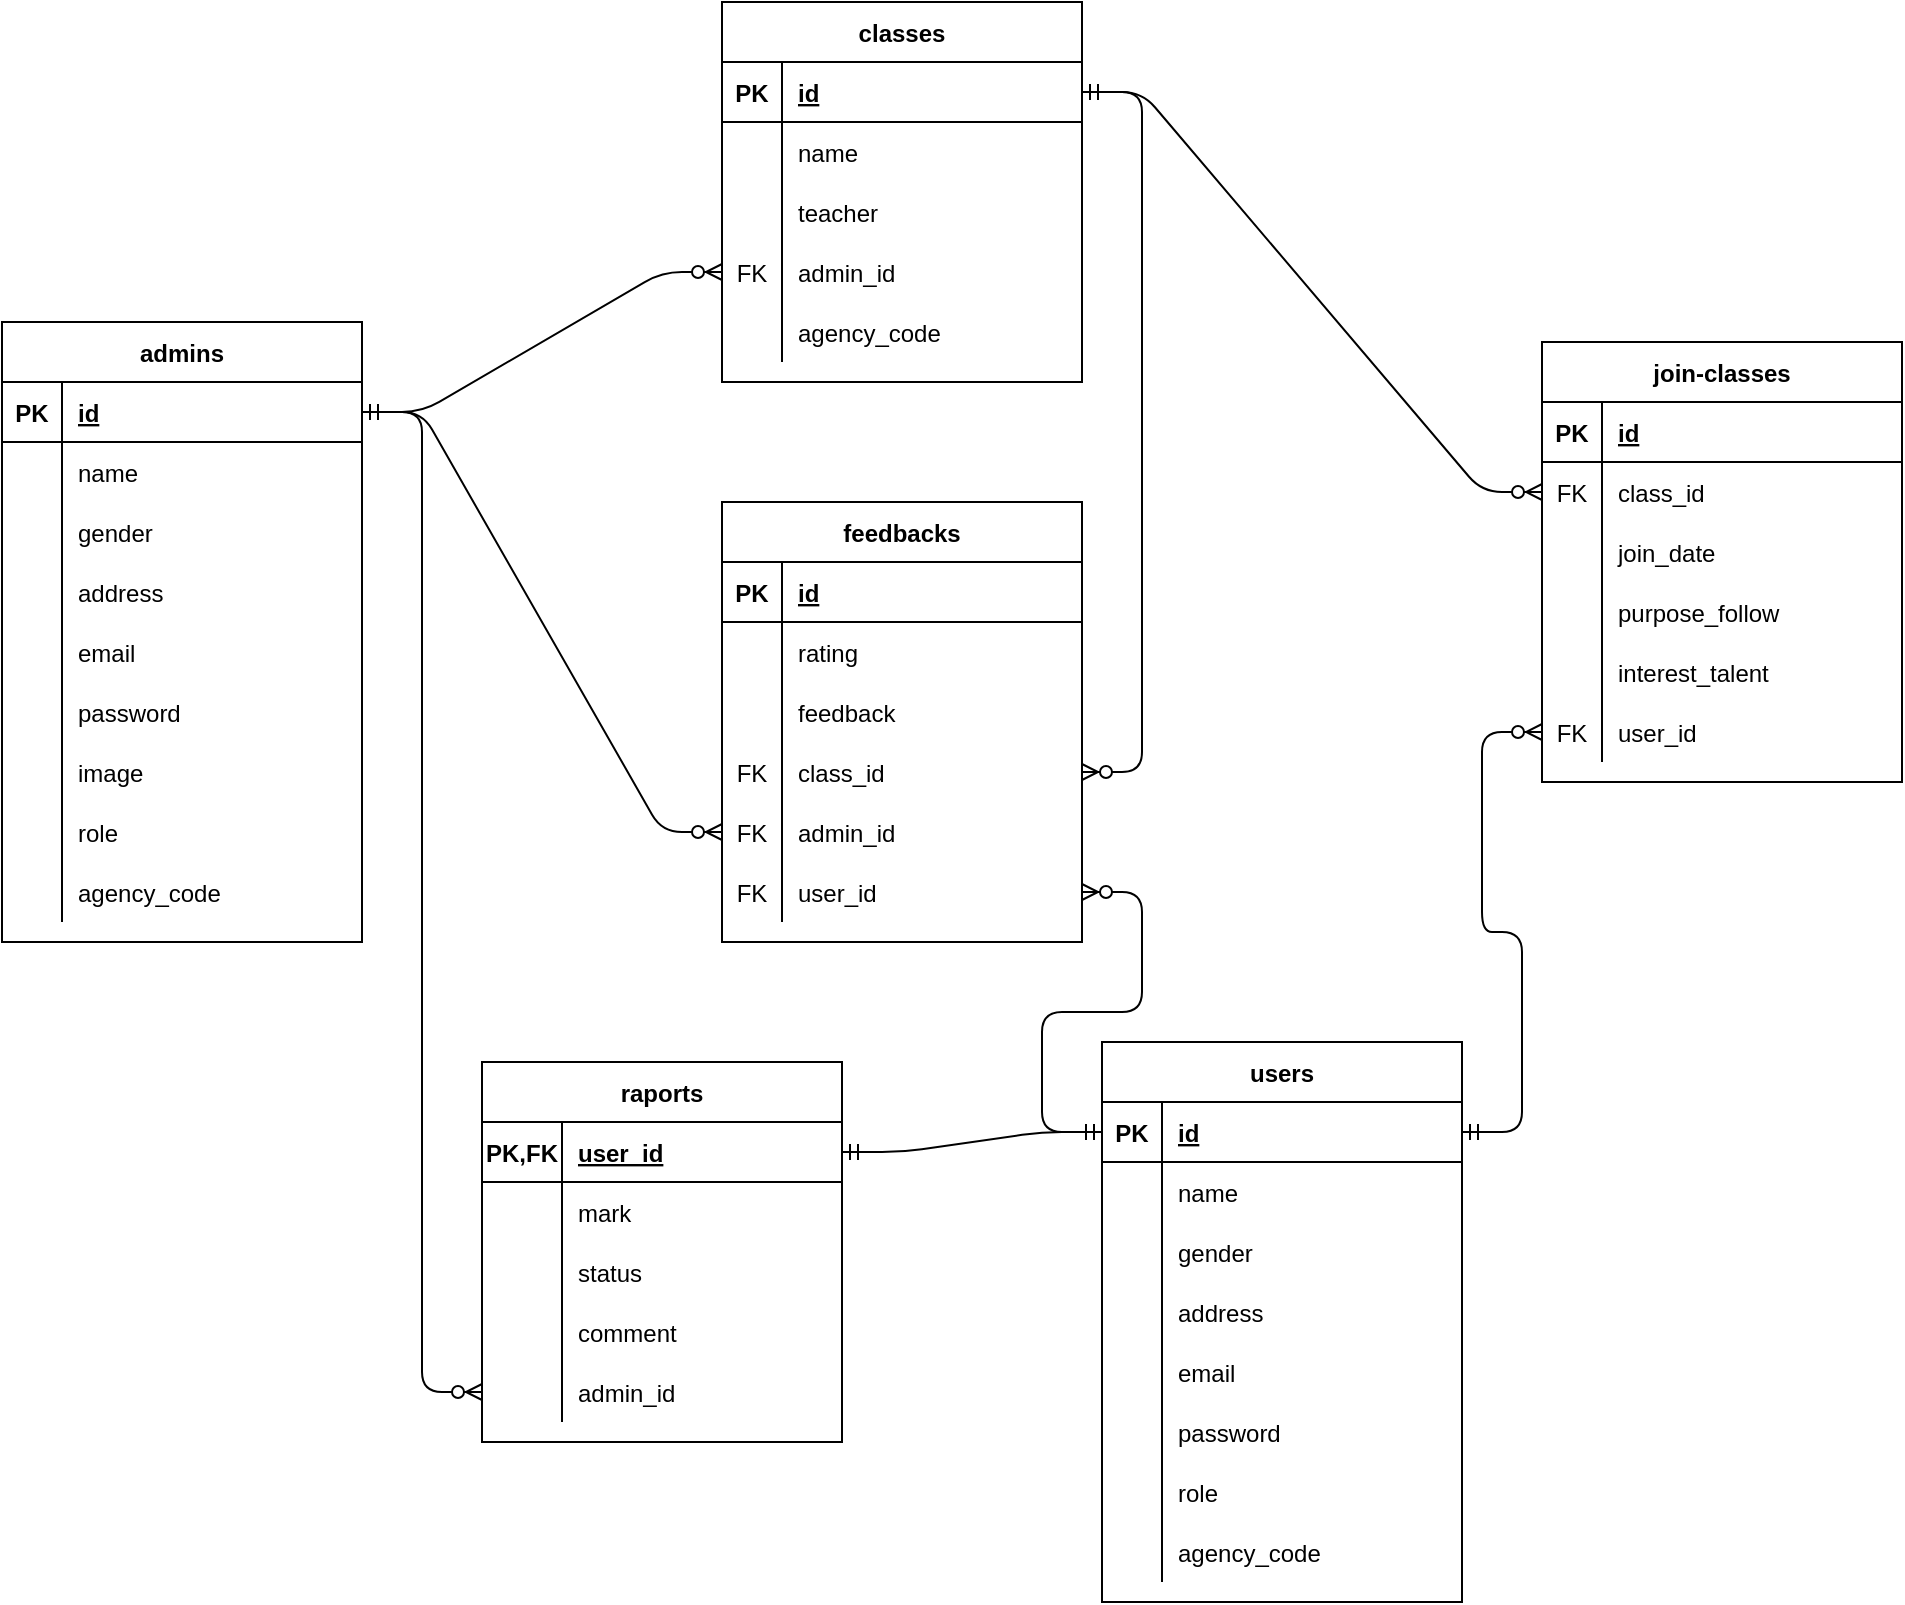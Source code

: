 <mxfile version="13.9.9" type="device"><diagram id="YCKtdyjT55ptOcAQetoK" name="Page-1"><mxGraphModel dx="852" dy="494" grid="1" gridSize="10" guides="1" tooltips="1" connect="1" arrows="1" fold="1" page="1" pageScale="1" pageWidth="850" pageHeight="1100" math="0" shadow="0"><root><mxCell id="0"/><mxCell id="1" parent="0"/><mxCell id="JQgLNo0O2egYEEqC5YmI-1" value="admins" style="shape=table;startSize=30;container=1;collapsible=1;childLayout=tableLayout;fixedRows=1;rowLines=0;fontStyle=1;align=center;resizeLast=1;" parent="1" vertex="1"><mxGeometry y="380" width="180" height="310" as="geometry"/></mxCell><mxCell id="JQgLNo0O2egYEEqC5YmI-2" value="" style="shape=partialRectangle;collapsible=0;dropTarget=0;pointerEvents=0;fillColor=none;top=0;left=0;bottom=1;right=0;points=[[0,0.5],[1,0.5]];portConstraint=eastwest;" parent="JQgLNo0O2egYEEqC5YmI-1" vertex="1"><mxGeometry y="30" width="180" height="30" as="geometry"/></mxCell><mxCell id="JQgLNo0O2egYEEqC5YmI-3" value="PK" style="shape=partialRectangle;connectable=0;fillColor=none;top=0;left=0;bottom=0;right=0;fontStyle=1;overflow=hidden;" parent="JQgLNo0O2egYEEqC5YmI-2" vertex="1"><mxGeometry width="30" height="30" as="geometry"/></mxCell><mxCell id="JQgLNo0O2egYEEqC5YmI-4" value="id" style="shape=partialRectangle;connectable=0;fillColor=none;top=0;left=0;bottom=0;right=0;align=left;spacingLeft=6;fontStyle=5;overflow=hidden;" parent="JQgLNo0O2egYEEqC5YmI-2" vertex="1"><mxGeometry x="30" width="150" height="30" as="geometry"/></mxCell><mxCell id="JQgLNo0O2egYEEqC5YmI-5" value="" style="shape=partialRectangle;collapsible=0;dropTarget=0;pointerEvents=0;fillColor=none;top=0;left=0;bottom=0;right=0;points=[[0,0.5],[1,0.5]];portConstraint=eastwest;" parent="JQgLNo0O2egYEEqC5YmI-1" vertex="1"><mxGeometry y="60" width="180" height="30" as="geometry"/></mxCell><mxCell id="JQgLNo0O2egYEEqC5YmI-6" value="" style="shape=partialRectangle;connectable=0;fillColor=none;top=0;left=0;bottom=0;right=0;editable=1;overflow=hidden;" parent="JQgLNo0O2egYEEqC5YmI-5" vertex="1"><mxGeometry width="30" height="30" as="geometry"/></mxCell><mxCell id="JQgLNo0O2egYEEqC5YmI-7" value="name" style="shape=partialRectangle;connectable=0;fillColor=none;top=0;left=0;bottom=0;right=0;align=left;spacingLeft=6;overflow=hidden;" parent="JQgLNo0O2egYEEqC5YmI-5" vertex="1"><mxGeometry x="30" width="150" height="30" as="geometry"/></mxCell><mxCell id="JQgLNo0O2egYEEqC5YmI-8" value="" style="shape=partialRectangle;collapsible=0;dropTarget=0;pointerEvents=0;fillColor=none;top=0;left=0;bottom=0;right=0;points=[[0,0.5],[1,0.5]];portConstraint=eastwest;" parent="JQgLNo0O2egYEEqC5YmI-1" vertex="1"><mxGeometry y="90" width="180" height="30" as="geometry"/></mxCell><mxCell id="JQgLNo0O2egYEEqC5YmI-9" value="" style="shape=partialRectangle;connectable=0;fillColor=none;top=0;left=0;bottom=0;right=0;editable=1;overflow=hidden;" parent="JQgLNo0O2egYEEqC5YmI-8" vertex="1"><mxGeometry width="30" height="30" as="geometry"/></mxCell><mxCell id="JQgLNo0O2egYEEqC5YmI-10" value="gender" style="shape=partialRectangle;connectable=0;fillColor=none;top=0;left=0;bottom=0;right=0;align=left;spacingLeft=6;overflow=hidden;" parent="JQgLNo0O2egYEEqC5YmI-8" vertex="1"><mxGeometry x="30" width="150" height="30" as="geometry"/></mxCell><mxCell id="JQgLNo0O2egYEEqC5YmI-11" value="" style="shape=partialRectangle;collapsible=0;dropTarget=0;pointerEvents=0;fillColor=none;top=0;left=0;bottom=0;right=0;points=[[0,0.5],[1,0.5]];portConstraint=eastwest;" parent="JQgLNo0O2egYEEqC5YmI-1" vertex="1"><mxGeometry y="120" width="180" height="30" as="geometry"/></mxCell><mxCell id="JQgLNo0O2egYEEqC5YmI-12" value="" style="shape=partialRectangle;connectable=0;fillColor=none;top=0;left=0;bottom=0;right=0;editable=1;overflow=hidden;" parent="JQgLNo0O2egYEEqC5YmI-11" vertex="1"><mxGeometry width="30" height="30" as="geometry"/></mxCell><mxCell id="JQgLNo0O2egYEEqC5YmI-13" value="address" style="shape=partialRectangle;connectable=0;fillColor=none;top=0;left=0;bottom=0;right=0;align=left;spacingLeft=6;overflow=hidden;" parent="JQgLNo0O2egYEEqC5YmI-11" vertex="1"><mxGeometry x="30" width="150" height="30" as="geometry"/></mxCell><mxCell id="9ilT0KixOIVyZv2IvaNN-1" style="shape=partialRectangle;collapsible=0;dropTarget=0;pointerEvents=0;fillColor=none;top=0;left=0;bottom=0;right=0;points=[[0,0.5],[1,0.5]];portConstraint=eastwest;" parent="JQgLNo0O2egYEEqC5YmI-1" vertex="1"><mxGeometry y="150" width="180" height="30" as="geometry"/></mxCell><mxCell id="9ilT0KixOIVyZv2IvaNN-2" style="shape=partialRectangle;connectable=0;fillColor=none;top=0;left=0;bottom=0;right=0;editable=1;overflow=hidden;" parent="9ilT0KixOIVyZv2IvaNN-1" vertex="1"><mxGeometry width="30" height="30" as="geometry"/></mxCell><mxCell id="9ilT0KixOIVyZv2IvaNN-3" value="email" style="shape=partialRectangle;connectable=0;fillColor=none;top=0;left=0;bottom=0;right=0;align=left;spacingLeft=6;overflow=hidden;" parent="9ilT0KixOIVyZv2IvaNN-1" vertex="1"><mxGeometry x="30" width="150" height="30" as="geometry"/></mxCell><mxCell id="9ilT0KixOIVyZv2IvaNN-26" style="shape=partialRectangle;collapsible=0;dropTarget=0;pointerEvents=0;fillColor=none;top=0;left=0;bottom=0;right=0;points=[[0,0.5],[1,0.5]];portConstraint=eastwest;" parent="JQgLNo0O2egYEEqC5YmI-1" vertex="1"><mxGeometry y="180" width="180" height="30" as="geometry"/></mxCell><mxCell id="9ilT0KixOIVyZv2IvaNN-27" style="shape=partialRectangle;connectable=0;fillColor=none;top=0;left=0;bottom=0;right=0;editable=1;overflow=hidden;" parent="9ilT0KixOIVyZv2IvaNN-26" vertex="1"><mxGeometry width="30" height="30" as="geometry"/></mxCell><mxCell id="9ilT0KixOIVyZv2IvaNN-28" value="password" style="shape=partialRectangle;connectable=0;fillColor=none;top=0;left=0;bottom=0;right=0;align=left;spacingLeft=6;overflow=hidden;" parent="9ilT0KixOIVyZv2IvaNN-26" vertex="1"><mxGeometry x="30" width="150" height="30" as="geometry"/></mxCell><mxCell id="9ilT0KixOIVyZv2IvaNN-29" style="shape=partialRectangle;collapsible=0;dropTarget=0;pointerEvents=0;fillColor=none;top=0;left=0;bottom=0;right=0;points=[[0,0.5],[1,0.5]];portConstraint=eastwest;" parent="JQgLNo0O2egYEEqC5YmI-1" vertex="1"><mxGeometry y="210" width="180" height="30" as="geometry"/></mxCell><mxCell id="9ilT0KixOIVyZv2IvaNN-30" style="shape=partialRectangle;connectable=0;fillColor=none;top=0;left=0;bottom=0;right=0;editable=1;overflow=hidden;" parent="9ilT0KixOIVyZv2IvaNN-29" vertex="1"><mxGeometry width="30" height="30" as="geometry"/></mxCell><mxCell id="9ilT0KixOIVyZv2IvaNN-31" value="image" style="shape=partialRectangle;connectable=0;fillColor=none;top=0;left=0;bottom=0;right=0;align=left;spacingLeft=6;overflow=hidden;" parent="9ilT0KixOIVyZv2IvaNN-29" vertex="1"><mxGeometry x="30" width="150" height="30" as="geometry"/></mxCell><mxCell id="9ilT0KixOIVyZv2IvaNN-32" style="shape=partialRectangle;collapsible=0;dropTarget=0;pointerEvents=0;fillColor=none;top=0;left=0;bottom=0;right=0;points=[[0,0.5],[1,0.5]];portConstraint=eastwest;" parent="JQgLNo0O2egYEEqC5YmI-1" vertex="1"><mxGeometry y="240" width="180" height="30" as="geometry"/></mxCell><mxCell id="9ilT0KixOIVyZv2IvaNN-33" style="shape=partialRectangle;connectable=0;fillColor=none;top=0;left=0;bottom=0;right=0;editable=1;overflow=hidden;" parent="9ilT0KixOIVyZv2IvaNN-32" vertex="1"><mxGeometry width="30" height="30" as="geometry"/></mxCell><mxCell id="9ilT0KixOIVyZv2IvaNN-34" value="role" style="shape=partialRectangle;connectable=0;fillColor=none;top=0;left=0;bottom=0;right=0;align=left;spacingLeft=6;overflow=hidden;" parent="9ilT0KixOIVyZv2IvaNN-32" vertex="1"><mxGeometry x="30" width="150" height="30" as="geometry"/></mxCell><mxCell id="P46JFUcnWV-5_Dgv6ty_-1" style="shape=partialRectangle;collapsible=0;dropTarget=0;pointerEvents=0;fillColor=none;top=0;left=0;bottom=0;right=0;points=[[0,0.5],[1,0.5]];portConstraint=eastwest;" vertex="1" parent="JQgLNo0O2egYEEqC5YmI-1"><mxGeometry y="270" width="180" height="30" as="geometry"/></mxCell><mxCell id="P46JFUcnWV-5_Dgv6ty_-2" style="shape=partialRectangle;connectable=0;fillColor=none;top=0;left=0;bottom=0;right=0;editable=1;overflow=hidden;" vertex="1" parent="P46JFUcnWV-5_Dgv6ty_-1"><mxGeometry width="30" height="30" as="geometry"/></mxCell><mxCell id="P46JFUcnWV-5_Dgv6ty_-3" value="agency_code" style="shape=partialRectangle;connectable=0;fillColor=none;top=0;left=0;bottom=0;right=0;align=left;spacingLeft=6;overflow=hidden;" vertex="1" parent="P46JFUcnWV-5_Dgv6ty_-1"><mxGeometry x="30" width="150" height="30" as="geometry"/></mxCell><mxCell id="9ilT0KixOIVyZv2IvaNN-4" value="users" style="shape=table;startSize=30;container=1;collapsible=1;childLayout=tableLayout;fixedRows=1;rowLines=0;fontStyle=1;align=center;resizeLast=1;" parent="1" vertex="1"><mxGeometry x="550" y="740" width="180" height="280" as="geometry"/></mxCell><mxCell id="9ilT0KixOIVyZv2IvaNN-5" value="" style="shape=partialRectangle;collapsible=0;dropTarget=0;pointerEvents=0;fillColor=none;top=0;left=0;bottom=1;right=0;points=[[0,0.5],[1,0.5]];portConstraint=eastwest;" parent="9ilT0KixOIVyZv2IvaNN-4" vertex="1"><mxGeometry y="30" width="180" height="30" as="geometry"/></mxCell><mxCell id="9ilT0KixOIVyZv2IvaNN-6" value="PK" style="shape=partialRectangle;connectable=0;fillColor=none;top=0;left=0;bottom=0;right=0;fontStyle=1;overflow=hidden;" parent="9ilT0KixOIVyZv2IvaNN-5" vertex="1"><mxGeometry width="30" height="30" as="geometry"/></mxCell><mxCell id="9ilT0KixOIVyZv2IvaNN-7" value="id" style="shape=partialRectangle;connectable=0;fillColor=none;top=0;left=0;bottom=0;right=0;align=left;spacingLeft=6;fontStyle=5;overflow=hidden;" parent="9ilT0KixOIVyZv2IvaNN-5" vertex="1"><mxGeometry x="30" width="150" height="30" as="geometry"/></mxCell><mxCell id="9ilT0KixOIVyZv2IvaNN-8" value="" style="shape=partialRectangle;collapsible=0;dropTarget=0;pointerEvents=0;fillColor=none;top=0;left=0;bottom=0;right=0;points=[[0,0.5],[1,0.5]];portConstraint=eastwest;" parent="9ilT0KixOIVyZv2IvaNN-4" vertex="1"><mxGeometry y="60" width="180" height="30" as="geometry"/></mxCell><mxCell id="9ilT0KixOIVyZv2IvaNN-9" value="" style="shape=partialRectangle;connectable=0;fillColor=none;top=0;left=0;bottom=0;right=0;editable=1;overflow=hidden;" parent="9ilT0KixOIVyZv2IvaNN-8" vertex="1"><mxGeometry width="30" height="30" as="geometry"/></mxCell><mxCell id="9ilT0KixOIVyZv2IvaNN-10" value="name" style="shape=partialRectangle;connectable=0;fillColor=none;top=0;left=0;bottom=0;right=0;align=left;spacingLeft=6;overflow=hidden;" parent="9ilT0KixOIVyZv2IvaNN-8" vertex="1"><mxGeometry x="30" width="150" height="30" as="geometry"/></mxCell><mxCell id="9ilT0KixOIVyZv2IvaNN-23" style="shape=partialRectangle;collapsible=0;dropTarget=0;pointerEvents=0;fillColor=none;top=0;left=0;bottom=0;right=0;points=[[0,0.5],[1,0.5]];portConstraint=eastwest;" parent="9ilT0KixOIVyZv2IvaNN-4" vertex="1"><mxGeometry y="90" width="180" height="30" as="geometry"/></mxCell><mxCell id="9ilT0KixOIVyZv2IvaNN-24" style="shape=partialRectangle;connectable=0;fillColor=none;top=0;left=0;bottom=0;right=0;editable=1;overflow=hidden;" parent="9ilT0KixOIVyZv2IvaNN-23" vertex="1"><mxGeometry width="30" height="30" as="geometry"/></mxCell><mxCell id="9ilT0KixOIVyZv2IvaNN-25" value="gender" style="shape=partialRectangle;connectable=0;fillColor=none;top=0;left=0;bottom=0;right=0;align=left;spacingLeft=6;overflow=hidden;" parent="9ilT0KixOIVyZv2IvaNN-23" vertex="1"><mxGeometry x="30" width="150" height="30" as="geometry"/></mxCell><mxCell id="9ilT0KixOIVyZv2IvaNN-17" style="shape=partialRectangle;collapsible=0;dropTarget=0;pointerEvents=0;fillColor=none;top=0;left=0;bottom=0;right=0;points=[[0,0.5],[1,0.5]];portConstraint=eastwest;" parent="9ilT0KixOIVyZv2IvaNN-4" vertex="1"><mxGeometry y="120" width="180" height="30" as="geometry"/></mxCell><mxCell id="9ilT0KixOIVyZv2IvaNN-18" style="shape=partialRectangle;connectable=0;fillColor=none;top=0;left=0;bottom=0;right=0;editable=1;overflow=hidden;" parent="9ilT0KixOIVyZv2IvaNN-17" vertex="1"><mxGeometry width="30" height="30" as="geometry"/></mxCell><mxCell id="9ilT0KixOIVyZv2IvaNN-19" value="address" style="shape=partialRectangle;connectable=0;fillColor=none;top=0;left=0;bottom=0;right=0;align=left;spacingLeft=6;overflow=hidden;" parent="9ilT0KixOIVyZv2IvaNN-17" vertex="1"><mxGeometry x="30" width="150" height="30" as="geometry"/></mxCell><mxCell id="9ilT0KixOIVyZv2IvaNN-11" value="" style="shape=partialRectangle;collapsible=0;dropTarget=0;pointerEvents=0;fillColor=none;top=0;left=0;bottom=0;right=0;points=[[0,0.5],[1,0.5]];portConstraint=eastwest;" parent="9ilT0KixOIVyZv2IvaNN-4" vertex="1"><mxGeometry y="150" width="180" height="30" as="geometry"/></mxCell><mxCell id="9ilT0KixOIVyZv2IvaNN-12" value="" style="shape=partialRectangle;connectable=0;fillColor=none;top=0;left=0;bottom=0;right=0;editable=1;overflow=hidden;" parent="9ilT0KixOIVyZv2IvaNN-11" vertex="1"><mxGeometry width="30" height="30" as="geometry"/></mxCell><mxCell id="9ilT0KixOIVyZv2IvaNN-13" value="email" style="shape=partialRectangle;connectable=0;fillColor=none;top=0;left=0;bottom=0;right=0;align=left;spacingLeft=6;overflow=hidden;" parent="9ilT0KixOIVyZv2IvaNN-11" vertex="1"><mxGeometry x="30" width="150" height="30" as="geometry"/></mxCell><mxCell id="9ilT0KixOIVyZv2IvaNN-14" value="" style="shape=partialRectangle;collapsible=0;dropTarget=0;pointerEvents=0;fillColor=none;top=0;left=0;bottom=0;right=0;points=[[0,0.5],[1,0.5]];portConstraint=eastwest;" parent="9ilT0KixOIVyZv2IvaNN-4" vertex="1"><mxGeometry y="180" width="180" height="30" as="geometry"/></mxCell><mxCell id="9ilT0KixOIVyZv2IvaNN-15" value="" style="shape=partialRectangle;connectable=0;fillColor=none;top=0;left=0;bottom=0;right=0;editable=1;overflow=hidden;" parent="9ilT0KixOIVyZv2IvaNN-14" vertex="1"><mxGeometry width="30" height="30" as="geometry"/></mxCell><mxCell id="9ilT0KixOIVyZv2IvaNN-16" value="password" style="shape=partialRectangle;connectable=0;fillColor=none;top=0;left=0;bottom=0;right=0;align=left;spacingLeft=6;overflow=hidden;" parent="9ilT0KixOIVyZv2IvaNN-14" vertex="1"><mxGeometry x="30" width="150" height="30" as="geometry"/></mxCell><mxCell id="9ilT0KixOIVyZv2IvaNN-20" style="shape=partialRectangle;collapsible=0;dropTarget=0;pointerEvents=0;fillColor=none;top=0;left=0;bottom=0;right=0;points=[[0,0.5],[1,0.5]];portConstraint=eastwest;" parent="9ilT0KixOIVyZv2IvaNN-4" vertex="1"><mxGeometry y="210" width="180" height="30" as="geometry"/></mxCell><mxCell id="9ilT0KixOIVyZv2IvaNN-21" style="shape=partialRectangle;connectable=0;fillColor=none;top=0;left=0;bottom=0;right=0;editable=1;overflow=hidden;" parent="9ilT0KixOIVyZv2IvaNN-20" vertex="1"><mxGeometry width="30" height="30" as="geometry"/></mxCell><mxCell id="9ilT0KixOIVyZv2IvaNN-22" value="role" style="shape=partialRectangle;connectable=0;fillColor=none;top=0;left=0;bottom=0;right=0;align=left;spacingLeft=6;overflow=hidden;" parent="9ilT0KixOIVyZv2IvaNN-20" vertex="1"><mxGeometry x="30" width="150" height="30" as="geometry"/></mxCell><mxCell id="P46JFUcnWV-5_Dgv6ty_-4" style="shape=partialRectangle;collapsible=0;dropTarget=0;pointerEvents=0;fillColor=none;top=0;left=0;bottom=0;right=0;points=[[0,0.5],[1,0.5]];portConstraint=eastwest;" vertex="1" parent="9ilT0KixOIVyZv2IvaNN-4"><mxGeometry y="240" width="180" height="30" as="geometry"/></mxCell><mxCell id="P46JFUcnWV-5_Dgv6ty_-5" style="shape=partialRectangle;connectable=0;fillColor=none;top=0;left=0;bottom=0;right=0;editable=1;overflow=hidden;" vertex="1" parent="P46JFUcnWV-5_Dgv6ty_-4"><mxGeometry width="30" height="30" as="geometry"/></mxCell><mxCell id="P46JFUcnWV-5_Dgv6ty_-6" value="agency_code" style="shape=partialRectangle;connectable=0;fillColor=none;top=0;left=0;bottom=0;right=0;align=left;spacingLeft=6;overflow=hidden;" vertex="1" parent="P46JFUcnWV-5_Dgv6ty_-4"><mxGeometry x="30" width="150" height="30" as="geometry"/></mxCell><mxCell id="9ilT0KixOIVyZv2IvaNN-35" value="classes" style="shape=table;startSize=30;container=1;collapsible=1;childLayout=tableLayout;fixedRows=1;rowLines=0;fontStyle=1;align=center;resizeLast=1;" parent="1" vertex="1"><mxGeometry x="360" y="220" width="180" height="190" as="geometry"/></mxCell><mxCell id="9ilT0KixOIVyZv2IvaNN-36" value="" style="shape=partialRectangle;collapsible=0;dropTarget=0;pointerEvents=0;fillColor=none;top=0;left=0;bottom=1;right=0;points=[[0,0.5],[1,0.5]];portConstraint=eastwest;" parent="9ilT0KixOIVyZv2IvaNN-35" vertex="1"><mxGeometry y="30" width="180" height="30" as="geometry"/></mxCell><mxCell id="9ilT0KixOIVyZv2IvaNN-37" value="PK" style="shape=partialRectangle;connectable=0;fillColor=none;top=0;left=0;bottom=0;right=0;fontStyle=1;overflow=hidden;" parent="9ilT0KixOIVyZv2IvaNN-36" vertex="1"><mxGeometry width="30" height="30" as="geometry"/></mxCell><mxCell id="9ilT0KixOIVyZv2IvaNN-38" value="id" style="shape=partialRectangle;connectable=0;fillColor=none;top=0;left=0;bottom=0;right=0;align=left;spacingLeft=6;fontStyle=5;overflow=hidden;" parent="9ilT0KixOIVyZv2IvaNN-36" vertex="1"><mxGeometry x="30" width="150" height="30" as="geometry"/></mxCell><mxCell id="9ilT0KixOIVyZv2IvaNN-39" value="" style="shape=partialRectangle;collapsible=0;dropTarget=0;pointerEvents=0;fillColor=none;top=0;left=0;bottom=0;right=0;points=[[0,0.5],[1,0.5]];portConstraint=eastwest;" parent="9ilT0KixOIVyZv2IvaNN-35" vertex="1"><mxGeometry y="60" width="180" height="30" as="geometry"/></mxCell><mxCell id="9ilT0KixOIVyZv2IvaNN-40" value="" style="shape=partialRectangle;connectable=0;fillColor=none;top=0;left=0;bottom=0;right=0;editable=1;overflow=hidden;" parent="9ilT0KixOIVyZv2IvaNN-39" vertex="1"><mxGeometry width="30" height="30" as="geometry"/></mxCell><mxCell id="9ilT0KixOIVyZv2IvaNN-41" value="name" style="shape=partialRectangle;connectable=0;fillColor=none;top=0;left=0;bottom=0;right=0;align=left;spacingLeft=6;overflow=hidden;" parent="9ilT0KixOIVyZv2IvaNN-39" vertex="1"><mxGeometry x="30" width="150" height="30" as="geometry"/></mxCell><mxCell id="9ilT0KixOIVyZv2IvaNN-42" value="" style="shape=partialRectangle;collapsible=0;dropTarget=0;pointerEvents=0;fillColor=none;top=0;left=0;bottom=0;right=0;points=[[0,0.5],[1,0.5]];portConstraint=eastwest;" parent="9ilT0KixOIVyZv2IvaNN-35" vertex="1"><mxGeometry y="90" width="180" height="30" as="geometry"/></mxCell><mxCell id="9ilT0KixOIVyZv2IvaNN-43" value="" style="shape=partialRectangle;connectable=0;fillColor=none;top=0;left=0;bottom=0;right=0;editable=1;overflow=hidden;" parent="9ilT0KixOIVyZv2IvaNN-42" vertex="1"><mxGeometry width="30" height="30" as="geometry"/></mxCell><mxCell id="9ilT0KixOIVyZv2IvaNN-44" value="teacher" style="shape=partialRectangle;connectable=0;fillColor=none;top=0;left=0;bottom=0;right=0;align=left;spacingLeft=6;overflow=hidden;" parent="9ilT0KixOIVyZv2IvaNN-42" vertex="1"><mxGeometry x="30" width="150" height="30" as="geometry"/></mxCell><mxCell id="9ilT0KixOIVyZv2IvaNN-45" value="" style="shape=partialRectangle;collapsible=0;dropTarget=0;pointerEvents=0;fillColor=none;top=0;left=0;bottom=0;right=0;points=[[0,0.5],[1,0.5]];portConstraint=eastwest;" parent="9ilT0KixOIVyZv2IvaNN-35" vertex="1"><mxGeometry y="120" width="180" height="30" as="geometry"/></mxCell><mxCell id="9ilT0KixOIVyZv2IvaNN-46" value="FK" style="shape=partialRectangle;connectable=0;fillColor=none;top=0;left=0;bottom=0;right=0;editable=1;overflow=hidden;" parent="9ilT0KixOIVyZv2IvaNN-45" vertex="1"><mxGeometry width="30" height="30" as="geometry"/></mxCell><mxCell id="9ilT0KixOIVyZv2IvaNN-47" value="admin_id" style="shape=partialRectangle;connectable=0;fillColor=none;top=0;left=0;bottom=0;right=0;align=left;spacingLeft=6;overflow=hidden;" parent="9ilT0KixOIVyZv2IvaNN-45" vertex="1"><mxGeometry x="30" width="150" height="30" as="geometry"/></mxCell><mxCell id="P46JFUcnWV-5_Dgv6ty_-7" style="shape=partialRectangle;collapsible=0;dropTarget=0;pointerEvents=0;fillColor=none;top=0;left=0;bottom=0;right=0;points=[[0,0.5],[1,0.5]];portConstraint=eastwest;" vertex="1" parent="9ilT0KixOIVyZv2IvaNN-35"><mxGeometry y="150" width="180" height="30" as="geometry"/></mxCell><mxCell id="P46JFUcnWV-5_Dgv6ty_-8" style="shape=partialRectangle;connectable=0;fillColor=none;top=0;left=0;bottom=0;right=0;editable=1;overflow=hidden;" vertex="1" parent="P46JFUcnWV-5_Dgv6ty_-7"><mxGeometry width="30" height="30" as="geometry"/></mxCell><mxCell id="P46JFUcnWV-5_Dgv6ty_-9" value="agency_code" style="shape=partialRectangle;connectable=0;fillColor=none;top=0;left=0;bottom=0;right=0;align=left;spacingLeft=6;overflow=hidden;" vertex="1" parent="P46JFUcnWV-5_Dgv6ty_-7"><mxGeometry x="30" width="150" height="30" as="geometry"/></mxCell><mxCell id="9ilT0KixOIVyZv2IvaNN-54" value="" style="edgeStyle=entityRelationEdgeStyle;fontSize=12;html=1;endArrow=ERzeroToMany;startArrow=ERmandOne;exitX=1;exitY=0.5;exitDx=0;exitDy=0;entryX=0;entryY=0.5;entryDx=0;entryDy=0;" parent="1" source="JQgLNo0O2egYEEqC5YmI-2" target="9ilT0KixOIVyZv2IvaNN-45" edge="1"><mxGeometry width="100" height="100" relative="1" as="geometry"><mxPoint x="370" y="650" as="sourcePoint"/><mxPoint x="470" y="550" as="targetPoint"/></mxGeometry></mxCell><mxCell id="9ilT0KixOIVyZv2IvaNN-56" value="join-classes" style="shape=table;startSize=30;container=1;collapsible=1;childLayout=tableLayout;fixedRows=1;rowLines=0;fontStyle=1;align=center;resizeLast=1;" parent="1" vertex="1"><mxGeometry x="770" y="390" width="180" height="220" as="geometry"/></mxCell><mxCell id="9ilT0KixOIVyZv2IvaNN-57" value="" style="shape=partialRectangle;collapsible=0;dropTarget=0;pointerEvents=0;fillColor=none;top=0;left=0;bottom=1;right=0;points=[[0,0.5],[1,0.5]];portConstraint=eastwest;" parent="9ilT0KixOIVyZv2IvaNN-56" vertex="1"><mxGeometry y="30" width="180" height="30" as="geometry"/></mxCell><mxCell id="9ilT0KixOIVyZv2IvaNN-58" value="PK" style="shape=partialRectangle;connectable=0;fillColor=none;top=0;left=0;bottom=0;right=0;fontStyle=1;overflow=hidden;" parent="9ilT0KixOIVyZv2IvaNN-57" vertex="1"><mxGeometry width="30" height="30" as="geometry"/></mxCell><mxCell id="9ilT0KixOIVyZv2IvaNN-59" value="id" style="shape=partialRectangle;connectable=0;fillColor=none;top=0;left=0;bottom=0;right=0;align=left;spacingLeft=6;fontStyle=5;overflow=hidden;" parent="9ilT0KixOIVyZv2IvaNN-57" vertex="1"><mxGeometry x="30" width="150" height="30" as="geometry"/></mxCell><mxCell id="9ilT0KixOIVyZv2IvaNN-60" value="" style="shape=partialRectangle;collapsible=0;dropTarget=0;pointerEvents=0;fillColor=none;top=0;left=0;bottom=0;right=0;points=[[0,0.5],[1,0.5]];portConstraint=eastwest;" parent="9ilT0KixOIVyZv2IvaNN-56" vertex="1"><mxGeometry y="60" width="180" height="30" as="geometry"/></mxCell><mxCell id="9ilT0KixOIVyZv2IvaNN-61" value="FK" style="shape=partialRectangle;connectable=0;fillColor=none;top=0;left=0;bottom=0;right=0;editable=1;overflow=hidden;" parent="9ilT0KixOIVyZv2IvaNN-60" vertex="1"><mxGeometry width="30" height="30" as="geometry"/></mxCell><mxCell id="9ilT0KixOIVyZv2IvaNN-62" value="class_id" style="shape=partialRectangle;connectable=0;fillColor=none;top=0;left=0;bottom=0;right=0;align=left;spacingLeft=6;overflow=hidden;" parent="9ilT0KixOIVyZv2IvaNN-60" vertex="1"><mxGeometry x="30" width="150" height="30" as="geometry"/></mxCell><mxCell id="9ilT0KixOIVyZv2IvaNN-63" value="" style="shape=partialRectangle;collapsible=0;dropTarget=0;pointerEvents=0;fillColor=none;top=0;left=0;bottom=0;right=0;points=[[0,0.5],[1,0.5]];portConstraint=eastwest;" parent="9ilT0KixOIVyZv2IvaNN-56" vertex="1"><mxGeometry y="90" width="180" height="30" as="geometry"/></mxCell><mxCell id="9ilT0KixOIVyZv2IvaNN-64" value="" style="shape=partialRectangle;connectable=0;fillColor=none;top=0;left=0;bottom=0;right=0;editable=1;overflow=hidden;" parent="9ilT0KixOIVyZv2IvaNN-63" vertex="1"><mxGeometry width="30" height="30" as="geometry"/></mxCell><mxCell id="9ilT0KixOIVyZv2IvaNN-65" value="join_date" style="shape=partialRectangle;connectable=0;fillColor=none;top=0;left=0;bottom=0;right=0;align=left;spacingLeft=6;overflow=hidden;" parent="9ilT0KixOIVyZv2IvaNN-63" vertex="1"><mxGeometry x="30" width="150" height="30" as="geometry"/></mxCell><mxCell id="9ilT0KixOIVyZv2IvaNN-66" value="" style="shape=partialRectangle;collapsible=0;dropTarget=0;pointerEvents=0;fillColor=none;top=0;left=0;bottom=0;right=0;points=[[0,0.5],[1,0.5]];portConstraint=eastwest;" parent="9ilT0KixOIVyZv2IvaNN-56" vertex="1"><mxGeometry y="120" width="180" height="30" as="geometry"/></mxCell><mxCell id="9ilT0KixOIVyZv2IvaNN-67" value="" style="shape=partialRectangle;connectable=0;fillColor=none;top=0;left=0;bottom=0;right=0;editable=1;overflow=hidden;" parent="9ilT0KixOIVyZv2IvaNN-66" vertex="1"><mxGeometry width="30" height="30" as="geometry"/></mxCell><mxCell id="9ilT0KixOIVyZv2IvaNN-68" value="purpose_follow" style="shape=partialRectangle;connectable=0;fillColor=none;top=0;left=0;bottom=0;right=0;align=left;spacingLeft=6;overflow=hidden;" parent="9ilT0KixOIVyZv2IvaNN-66" vertex="1"><mxGeometry x="30" width="150" height="30" as="geometry"/></mxCell><mxCell id="9ilT0KixOIVyZv2IvaNN-69" style="shape=partialRectangle;collapsible=0;dropTarget=0;pointerEvents=0;fillColor=none;top=0;left=0;bottom=0;right=0;points=[[0,0.5],[1,0.5]];portConstraint=eastwest;" parent="9ilT0KixOIVyZv2IvaNN-56" vertex="1"><mxGeometry y="150" width="180" height="30" as="geometry"/></mxCell><mxCell id="9ilT0KixOIVyZv2IvaNN-70" style="shape=partialRectangle;connectable=0;fillColor=none;top=0;left=0;bottom=0;right=0;editable=1;overflow=hidden;" parent="9ilT0KixOIVyZv2IvaNN-69" vertex="1"><mxGeometry width="30" height="30" as="geometry"/></mxCell><mxCell id="9ilT0KixOIVyZv2IvaNN-71" value="interest_talent" style="shape=partialRectangle;connectable=0;fillColor=none;top=0;left=0;bottom=0;right=0;align=left;spacingLeft=6;overflow=hidden;" parent="9ilT0KixOIVyZv2IvaNN-69" vertex="1"><mxGeometry x="30" width="150" height="30" as="geometry"/></mxCell><mxCell id="9ilT0KixOIVyZv2IvaNN-72" style="shape=partialRectangle;collapsible=0;dropTarget=0;pointerEvents=0;fillColor=none;top=0;left=0;bottom=0;right=0;points=[[0,0.5],[1,0.5]];portConstraint=eastwest;" parent="9ilT0KixOIVyZv2IvaNN-56" vertex="1"><mxGeometry y="180" width="180" height="30" as="geometry"/></mxCell><mxCell id="9ilT0KixOIVyZv2IvaNN-73" value="FK" style="shape=partialRectangle;connectable=0;fillColor=none;top=0;left=0;bottom=0;right=0;editable=1;overflow=hidden;" parent="9ilT0KixOIVyZv2IvaNN-72" vertex="1"><mxGeometry width="30" height="30" as="geometry"/></mxCell><mxCell id="9ilT0KixOIVyZv2IvaNN-74" value="user_id" style="shape=partialRectangle;connectable=0;fillColor=none;top=0;left=0;bottom=0;right=0;align=left;spacingLeft=6;overflow=hidden;" parent="9ilT0KixOIVyZv2IvaNN-72" vertex="1"><mxGeometry x="30" width="150" height="30" as="geometry"/></mxCell><mxCell id="9ilT0KixOIVyZv2IvaNN-75" value="" style="edgeStyle=entityRelationEdgeStyle;fontSize=12;html=1;endArrow=ERzeroToMany;startArrow=ERmandOne;exitX=1;exitY=0.5;exitDx=0;exitDy=0;entryX=0;entryY=0.5;entryDx=0;entryDy=0;" parent="1" source="9ilT0KixOIVyZv2IvaNN-36" target="9ilT0KixOIVyZv2IvaNN-60" edge="1"><mxGeometry width="100" height="100" relative="1" as="geometry"><mxPoint x="420" y="510" as="sourcePoint"/><mxPoint x="520" y="410" as="targetPoint"/></mxGeometry></mxCell><mxCell id="9ilT0KixOIVyZv2IvaNN-76" value="" style="edgeStyle=entityRelationEdgeStyle;fontSize=12;html=1;endArrow=ERzeroToMany;startArrow=ERmandOne;exitX=1;exitY=0.5;exitDx=0;exitDy=0;entryX=0;entryY=0.5;entryDx=0;entryDy=0;" parent="1" source="9ilT0KixOIVyZv2IvaNN-5" target="9ilT0KixOIVyZv2IvaNN-72" edge="1"><mxGeometry width="100" height="100" relative="1" as="geometry"><mxPoint x="420" y="580" as="sourcePoint"/><mxPoint x="520" y="480" as="targetPoint"/></mxGeometry></mxCell><mxCell id="9ilT0KixOIVyZv2IvaNN-77" value="raports" style="shape=table;startSize=30;container=1;collapsible=1;childLayout=tableLayout;fixedRows=1;rowLines=0;fontStyle=1;align=center;resizeLast=1;" parent="1" vertex="1"><mxGeometry x="240" y="750" width="180" height="190" as="geometry"/></mxCell><mxCell id="9ilT0KixOIVyZv2IvaNN-78" value="" style="shape=partialRectangle;collapsible=0;dropTarget=0;pointerEvents=0;fillColor=none;top=0;left=0;bottom=1;right=0;points=[[0,0.5],[1,0.5]];portConstraint=eastwest;" parent="9ilT0KixOIVyZv2IvaNN-77" vertex="1"><mxGeometry y="30" width="180" height="30" as="geometry"/></mxCell><mxCell id="9ilT0KixOIVyZv2IvaNN-79" value="PK,FK" style="shape=partialRectangle;connectable=0;fillColor=none;top=0;left=0;bottom=0;right=0;fontStyle=1;overflow=hidden;" parent="9ilT0KixOIVyZv2IvaNN-78" vertex="1"><mxGeometry width="40" height="30" as="geometry"/></mxCell><mxCell id="9ilT0KixOIVyZv2IvaNN-80" value="user_id" style="shape=partialRectangle;connectable=0;fillColor=none;top=0;left=0;bottom=0;right=0;align=left;spacingLeft=6;fontStyle=5;overflow=hidden;" parent="9ilT0KixOIVyZv2IvaNN-78" vertex="1"><mxGeometry x="40" width="140" height="30" as="geometry"/></mxCell><mxCell id="9ilT0KixOIVyZv2IvaNN-81" value="" style="shape=partialRectangle;collapsible=0;dropTarget=0;pointerEvents=0;fillColor=none;top=0;left=0;bottom=0;right=0;points=[[0,0.5],[1,0.5]];portConstraint=eastwest;" parent="9ilT0KixOIVyZv2IvaNN-77" vertex="1"><mxGeometry y="60" width="180" height="30" as="geometry"/></mxCell><mxCell id="9ilT0KixOIVyZv2IvaNN-82" value="" style="shape=partialRectangle;connectable=0;fillColor=none;top=0;left=0;bottom=0;right=0;editable=1;overflow=hidden;" parent="9ilT0KixOIVyZv2IvaNN-81" vertex="1"><mxGeometry width="40" height="30" as="geometry"/></mxCell><mxCell id="9ilT0KixOIVyZv2IvaNN-83" value="mark" style="shape=partialRectangle;connectable=0;fillColor=none;top=0;left=0;bottom=0;right=0;align=left;spacingLeft=6;overflow=hidden;" parent="9ilT0KixOIVyZv2IvaNN-81" vertex="1"><mxGeometry x="40" width="140" height="30" as="geometry"/></mxCell><mxCell id="9ilT0KixOIVyZv2IvaNN-84" value="" style="shape=partialRectangle;collapsible=0;dropTarget=0;pointerEvents=0;fillColor=none;top=0;left=0;bottom=0;right=0;points=[[0,0.5],[1,0.5]];portConstraint=eastwest;" parent="9ilT0KixOIVyZv2IvaNN-77" vertex="1"><mxGeometry y="90" width="180" height="30" as="geometry"/></mxCell><mxCell id="9ilT0KixOIVyZv2IvaNN-85" value="" style="shape=partialRectangle;connectable=0;fillColor=none;top=0;left=0;bottom=0;right=0;editable=1;overflow=hidden;" parent="9ilT0KixOIVyZv2IvaNN-84" vertex="1"><mxGeometry width="40" height="30" as="geometry"/></mxCell><mxCell id="9ilT0KixOIVyZv2IvaNN-86" value="status" style="shape=partialRectangle;connectable=0;fillColor=none;top=0;left=0;bottom=0;right=0;align=left;spacingLeft=6;overflow=hidden;" parent="9ilT0KixOIVyZv2IvaNN-84" vertex="1"><mxGeometry x="40" width="140" height="30" as="geometry"/></mxCell><mxCell id="9ilT0KixOIVyZv2IvaNN-90" style="shape=partialRectangle;collapsible=0;dropTarget=0;pointerEvents=0;fillColor=none;top=0;left=0;bottom=0;right=0;points=[[0,0.5],[1,0.5]];portConstraint=eastwest;" parent="9ilT0KixOIVyZv2IvaNN-77" vertex="1"><mxGeometry y="120" width="180" height="30" as="geometry"/></mxCell><mxCell id="9ilT0KixOIVyZv2IvaNN-91" style="shape=partialRectangle;connectable=0;fillColor=none;top=0;left=0;bottom=0;right=0;editable=1;overflow=hidden;" parent="9ilT0KixOIVyZv2IvaNN-90" vertex="1"><mxGeometry width="40" height="30" as="geometry"/></mxCell><mxCell id="9ilT0KixOIVyZv2IvaNN-92" value="comment" style="shape=partialRectangle;connectable=0;fillColor=none;top=0;left=0;bottom=0;right=0;align=left;spacingLeft=6;overflow=hidden;" parent="9ilT0KixOIVyZv2IvaNN-90" vertex="1"><mxGeometry x="40" width="140" height="30" as="geometry"/></mxCell><mxCell id="9ilT0KixOIVyZv2IvaNN-87" value="" style="shape=partialRectangle;collapsible=0;dropTarget=0;pointerEvents=0;fillColor=none;top=0;left=0;bottom=0;right=0;points=[[0,0.5],[1,0.5]];portConstraint=eastwest;" parent="9ilT0KixOIVyZv2IvaNN-77" vertex="1"><mxGeometry y="150" width="180" height="30" as="geometry"/></mxCell><mxCell id="9ilT0KixOIVyZv2IvaNN-88" value="" style="shape=partialRectangle;connectable=0;fillColor=none;top=0;left=0;bottom=0;right=0;editable=1;overflow=hidden;" parent="9ilT0KixOIVyZv2IvaNN-87" vertex="1"><mxGeometry width="40" height="30" as="geometry"/></mxCell><mxCell id="9ilT0KixOIVyZv2IvaNN-89" value="admin_id" style="shape=partialRectangle;connectable=0;fillColor=none;top=0;left=0;bottom=0;right=0;align=left;spacingLeft=6;overflow=hidden;" parent="9ilT0KixOIVyZv2IvaNN-87" vertex="1"><mxGeometry x="40" width="140" height="30" as="geometry"/></mxCell><mxCell id="9ilT0KixOIVyZv2IvaNN-93" value="" style="edgeStyle=entityRelationEdgeStyle;fontSize=12;html=1;endArrow=ERzeroToMany;startArrow=ERmandOne;exitX=1;exitY=0.5;exitDx=0;exitDy=0;entryX=0;entryY=0.5;entryDx=0;entryDy=0;" parent="1" source="JQgLNo0O2egYEEqC5YmI-2" target="9ilT0KixOIVyZv2IvaNN-87" edge="1"><mxGeometry width="100" height="100" relative="1" as="geometry"><mxPoint x="380" y="660" as="sourcePoint"/><mxPoint x="480" y="560" as="targetPoint"/></mxGeometry></mxCell><mxCell id="9ilT0KixOIVyZv2IvaNN-94" value="" style="edgeStyle=entityRelationEdgeStyle;fontSize=12;html=1;endArrow=ERmandOne;startArrow=ERmandOne;exitX=1;exitY=0.5;exitDx=0;exitDy=0;" parent="1" source="9ilT0KixOIVyZv2IvaNN-78" target="9ilT0KixOIVyZv2IvaNN-5" edge="1"><mxGeometry width="100" height="100" relative="1" as="geometry"><mxPoint x="380" y="660" as="sourcePoint"/><mxPoint x="480" y="560" as="targetPoint"/></mxGeometry></mxCell><mxCell id="9ilT0KixOIVyZv2IvaNN-95" value="feedbacks" style="shape=table;startSize=30;container=1;collapsible=1;childLayout=tableLayout;fixedRows=1;rowLines=0;fontStyle=1;align=center;resizeLast=1;" parent="1" vertex="1"><mxGeometry x="360" y="470" width="180" height="220" as="geometry"/></mxCell><mxCell id="9ilT0KixOIVyZv2IvaNN-96" value="" style="shape=partialRectangle;collapsible=0;dropTarget=0;pointerEvents=0;fillColor=none;top=0;left=0;bottom=1;right=0;points=[[0,0.5],[1,0.5]];portConstraint=eastwest;" parent="9ilT0KixOIVyZv2IvaNN-95" vertex="1"><mxGeometry y="30" width="180" height="30" as="geometry"/></mxCell><mxCell id="9ilT0KixOIVyZv2IvaNN-97" value="PK" style="shape=partialRectangle;connectable=0;fillColor=none;top=0;left=0;bottom=0;right=0;fontStyle=1;overflow=hidden;" parent="9ilT0KixOIVyZv2IvaNN-96" vertex="1"><mxGeometry width="30" height="30" as="geometry"/></mxCell><mxCell id="9ilT0KixOIVyZv2IvaNN-98" value="id" style="shape=partialRectangle;connectable=0;fillColor=none;top=0;left=0;bottom=0;right=0;align=left;spacingLeft=6;fontStyle=5;overflow=hidden;" parent="9ilT0KixOIVyZv2IvaNN-96" vertex="1"><mxGeometry x="30" width="150" height="30" as="geometry"/></mxCell><mxCell id="9ilT0KixOIVyZv2IvaNN-99" value="" style="shape=partialRectangle;collapsible=0;dropTarget=0;pointerEvents=0;fillColor=none;top=0;left=0;bottom=0;right=0;points=[[0,0.5],[1,0.5]];portConstraint=eastwest;" parent="9ilT0KixOIVyZv2IvaNN-95" vertex="1"><mxGeometry y="60" width="180" height="30" as="geometry"/></mxCell><mxCell id="9ilT0KixOIVyZv2IvaNN-100" value="" style="shape=partialRectangle;connectable=0;fillColor=none;top=0;left=0;bottom=0;right=0;editable=1;overflow=hidden;" parent="9ilT0KixOIVyZv2IvaNN-99" vertex="1"><mxGeometry width="30" height="30" as="geometry"/></mxCell><mxCell id="9ilT0KixOIVyZv2IvaNN-101" value="rating" style="shape=partialRectangle;connectable=0;fillColor=none;top=0;left=0;bottom=0;right=0;align=left;spacingLeft=6;overflow=hidden;" parent="9ilT0KixOIVyZv2IvaNN-99" vertex="1"><mxGeometry x="30" width="150" height="30" as="geometry"/></mxCell><mxCell id="9ilT0KixOIVyZv2IvaNN-102" value="" style="shape=partialRectangle;collapsible=0;dropTarget=0;pointerEvents=0;fillColor=none;top=0;left=0;bottom=0;right=0;points=[[0,0.5],[1,0.5]];portConstraint=eastwest;" parent="9ilT0KixOIVyZv2IvaNN-95" vertex="1"><mxGeometry y="90" width="180" height="30" as="geometry"/></mxCell><mxCell id="9ilT0KixOIVyZv2IvaNN-103" value="" style="shape=partialRectangle;connectable=0;fillColor=none;top=0;left=0;bottom=0;right=0;editable=1;overflow=hidden;" parent="9ilT0KixOIVyZv2IvaNN-102" vertex="1"><mxGeometry width="30" height="30" as="geometry"/></mxCell><mxCell id="9ilT0KixOIVyZv2IvaNN-104" value="feedback" style="shape=partialRectangle;connectable=0;fillColor=none;top=0;left=0;bottom=0;right=0;align=left;spacingLeft=6;overflow=hidden;" parent="9ilT0KixOIVyZv2IvaNN-102" vertex="1"><mxGeometry x="30" width="150" height="30" as="geometry"/></mxCell><mxCell id="9ilT0KixOIVyZv2IvaNN-105" value="" style="shape=partialRectangle;collapsible=0;dropTarget=0;pointerEvents=0;fillColor=none;top=0;left=0;bottom=0;right=0;points=[[0,0.5],[1,0.5]];portConstraint=eastwest;" parent="9ilT0KixOIVyZv2IvaNN-95" vertex="1"><mxGeometry y="120" width="180" height="30" as="geometry"/></mxCell><mxCell id="9ilT0KixOIVyZv2IvaNN-106" value="FK" style="shape=partialRectangle;connectable=0;fillColor=none;top=0;left=0;bottom=0;right=0;editable=1;overflow=hidden;" parent="9ilT0KixOIVyZv2IvaNN-105" vertex="1"><mxGeometry width="30" height="30" as="geometry"/></mxCell><mxCell id="9ilT0KixOIVyZv2IvaNN-107" value="class_id" style="shape=partialRectangle;connectable=0;fillColor=none;top=0;left=0;bottom=0;right=0;align=left;spacingLeft=6;overflow=hidden;" parent="9ilT0KixOIVyZv2IvaNN-105" vertex="1"><mxGeometry x="30" width="150" height="30" as="geometry"/></mxCell><mxCell id="9ilT0KixOIVyZv2IvaNN-108" style="shape=partialRectangle;collapsible=0;dropTarget=0;pointerEvents=0;fillColor=none;top=0;left=0;bottom=0;right=0;points=[[0,0.5],[1,0.5]];portConstraint=eastwest;" parent="9ilT0KixOIVyZv2IvaNN-95" vertex="1"><mxGeometry y="150" width="180" height="30" as="geometry"/></mxCell><mxCell id="9ilT0KixOIVyZv2IvaNN-109" value="FK" style="shape=partialRectangle;connectable=0;fillColor=none;top=0;left=0;bottom=0;right=0;editable=1;overflow=hidden;" parent="9ilT0KixOIVyZv2IvaNN-108" vertex="1"><mxGeometry width="30" height="30" as="geometry"/></mxCell><mxCell id="9ilT0KixOIVyZv2IvaNN-110" value="admin_id" style="shape=partialRectangle;connectable=0;fillColor=none;top=0;left=0;bottom=0;right=0;align=left;spacingLeft=6;overflow=hidden;" parent="9ilT0KixOIVyZv2IvaNN-108" vertex="1"><mxGeometry x="30" width="150" height="30" as="geometry"/></mxCell><mxCell id="9ilT0KixOIVyZv2IvaNN-111" style="shape=partialRectangle;collapsible=0;dropTarget=0;pointerEvents=0;fillColor=none;top=0;left=0;bottom=0;right=0;points=[[0,0.5],[1,0.5]];portConstraint=eastwest;" parent="9ilT0KixOIVyZv2IvaNN-95" vertex="1"><mxGeometry y="180" width="180" height="30" as="geometry"/></mxCell><mxCell id="9ilT0KixOIVyZv2IvaNN-112" value="FK" style="shape=partialRectangle;connectable=0;fillColor=none;top=0;left=0;bottom=0;right=0;editable=1;overflow=hidden;" parent="9ilT0KixOIVyZv2IvaNN-111" vertex="1"><mxGeometry width="30" height="30" as="geometry"/></mxCell><mxCell id="9ilT0KixOIVyZv2IvaNN-113" value="user_id" style="shape=partialRectangle;connectable=0;fillColor=none;top=0;left=0;bottom=0;right=0;align=left;spacingLeft=6;overflow=hidden;" parent="9ilT0KixOIVyZv2IvaNN-111" vertex="1"><mxGeometry x="30" width="150" height="30" as="geometry"/></mxCell><mxCell id="9ilT0KixOIVyZv2IvaNN-117" value="" style="edgeStyle=entityRelationEdgeStyle;fontSize=12;html=1;endArrow=ERzeroToMany;startArrow=ERmandOne;exitX=1;exitY=0.5;exitDx=0;exitDy=0;entryX=0;entryY=0.5;entryDx=0;entryDy=0;" parent="1" source="JQgLNo0O2egYEEqC5YmI-2" target="9ilT0KixOIVyZv2IvaNN-108" edge="1"><mxGeometry width="100" height="100" relative="1" as="geometry"><mxPoint x="330" y="590" as="sourcePoint"/><mxPoint x="430" y="490" as="targetPoint"/></mxGeometry></mxCell><mxCell id="9ilT0KixOIVyZv2IvaNN-118" value="" style="edgeStyle=entityRelationEdgeStyle;fontSize=12;html=1;endArrow=ERzeroToMany;startArrow=ERmandOne;entryX=1;entryY=0.5;entryDx=0;entryDy=0;" parent="1" source="9ilT0KixOIVyZv2IvaNN-5" target="9ilT0KixOIVyZv2IvaNN-111" edge="1"><mxGeometry width="100" height="100" relative="1" as="geometry"><mxPoint x="330" y="590" as="sourcePoint"/><mxPoint x="430" y="490" as="targetPoint"/></mxGeometry></mxCell><mxCell id="9ilT0KixOIVyZv2IvaNN-119" value="" style="edgeStyle=entityRelationEdgeStyle;fontSize=12;html=1;endArrow=ERzeroToMany;startArrow=ERmandOne;exitX=1;exitY=0.5;exitDx=0;exitDy=0;entryX=1;entryY=0.5;entryDx=0;entryDy=0;" parent="1" source="9ilT0KixOIVyZv2IvaNN-36" target="9ilT0KixOIVyZv2IvaNN-105" edge="1"><mxGeometry width="100" height="100" relative="1" as="geometry"><mxPoint x="450" y="590" as="sourcePoint"/><mxPoint x="550" y="490" as="targetPoint"/></mxGeometry></mxCell></root></mxGraphModel></diagram></mxfile>
